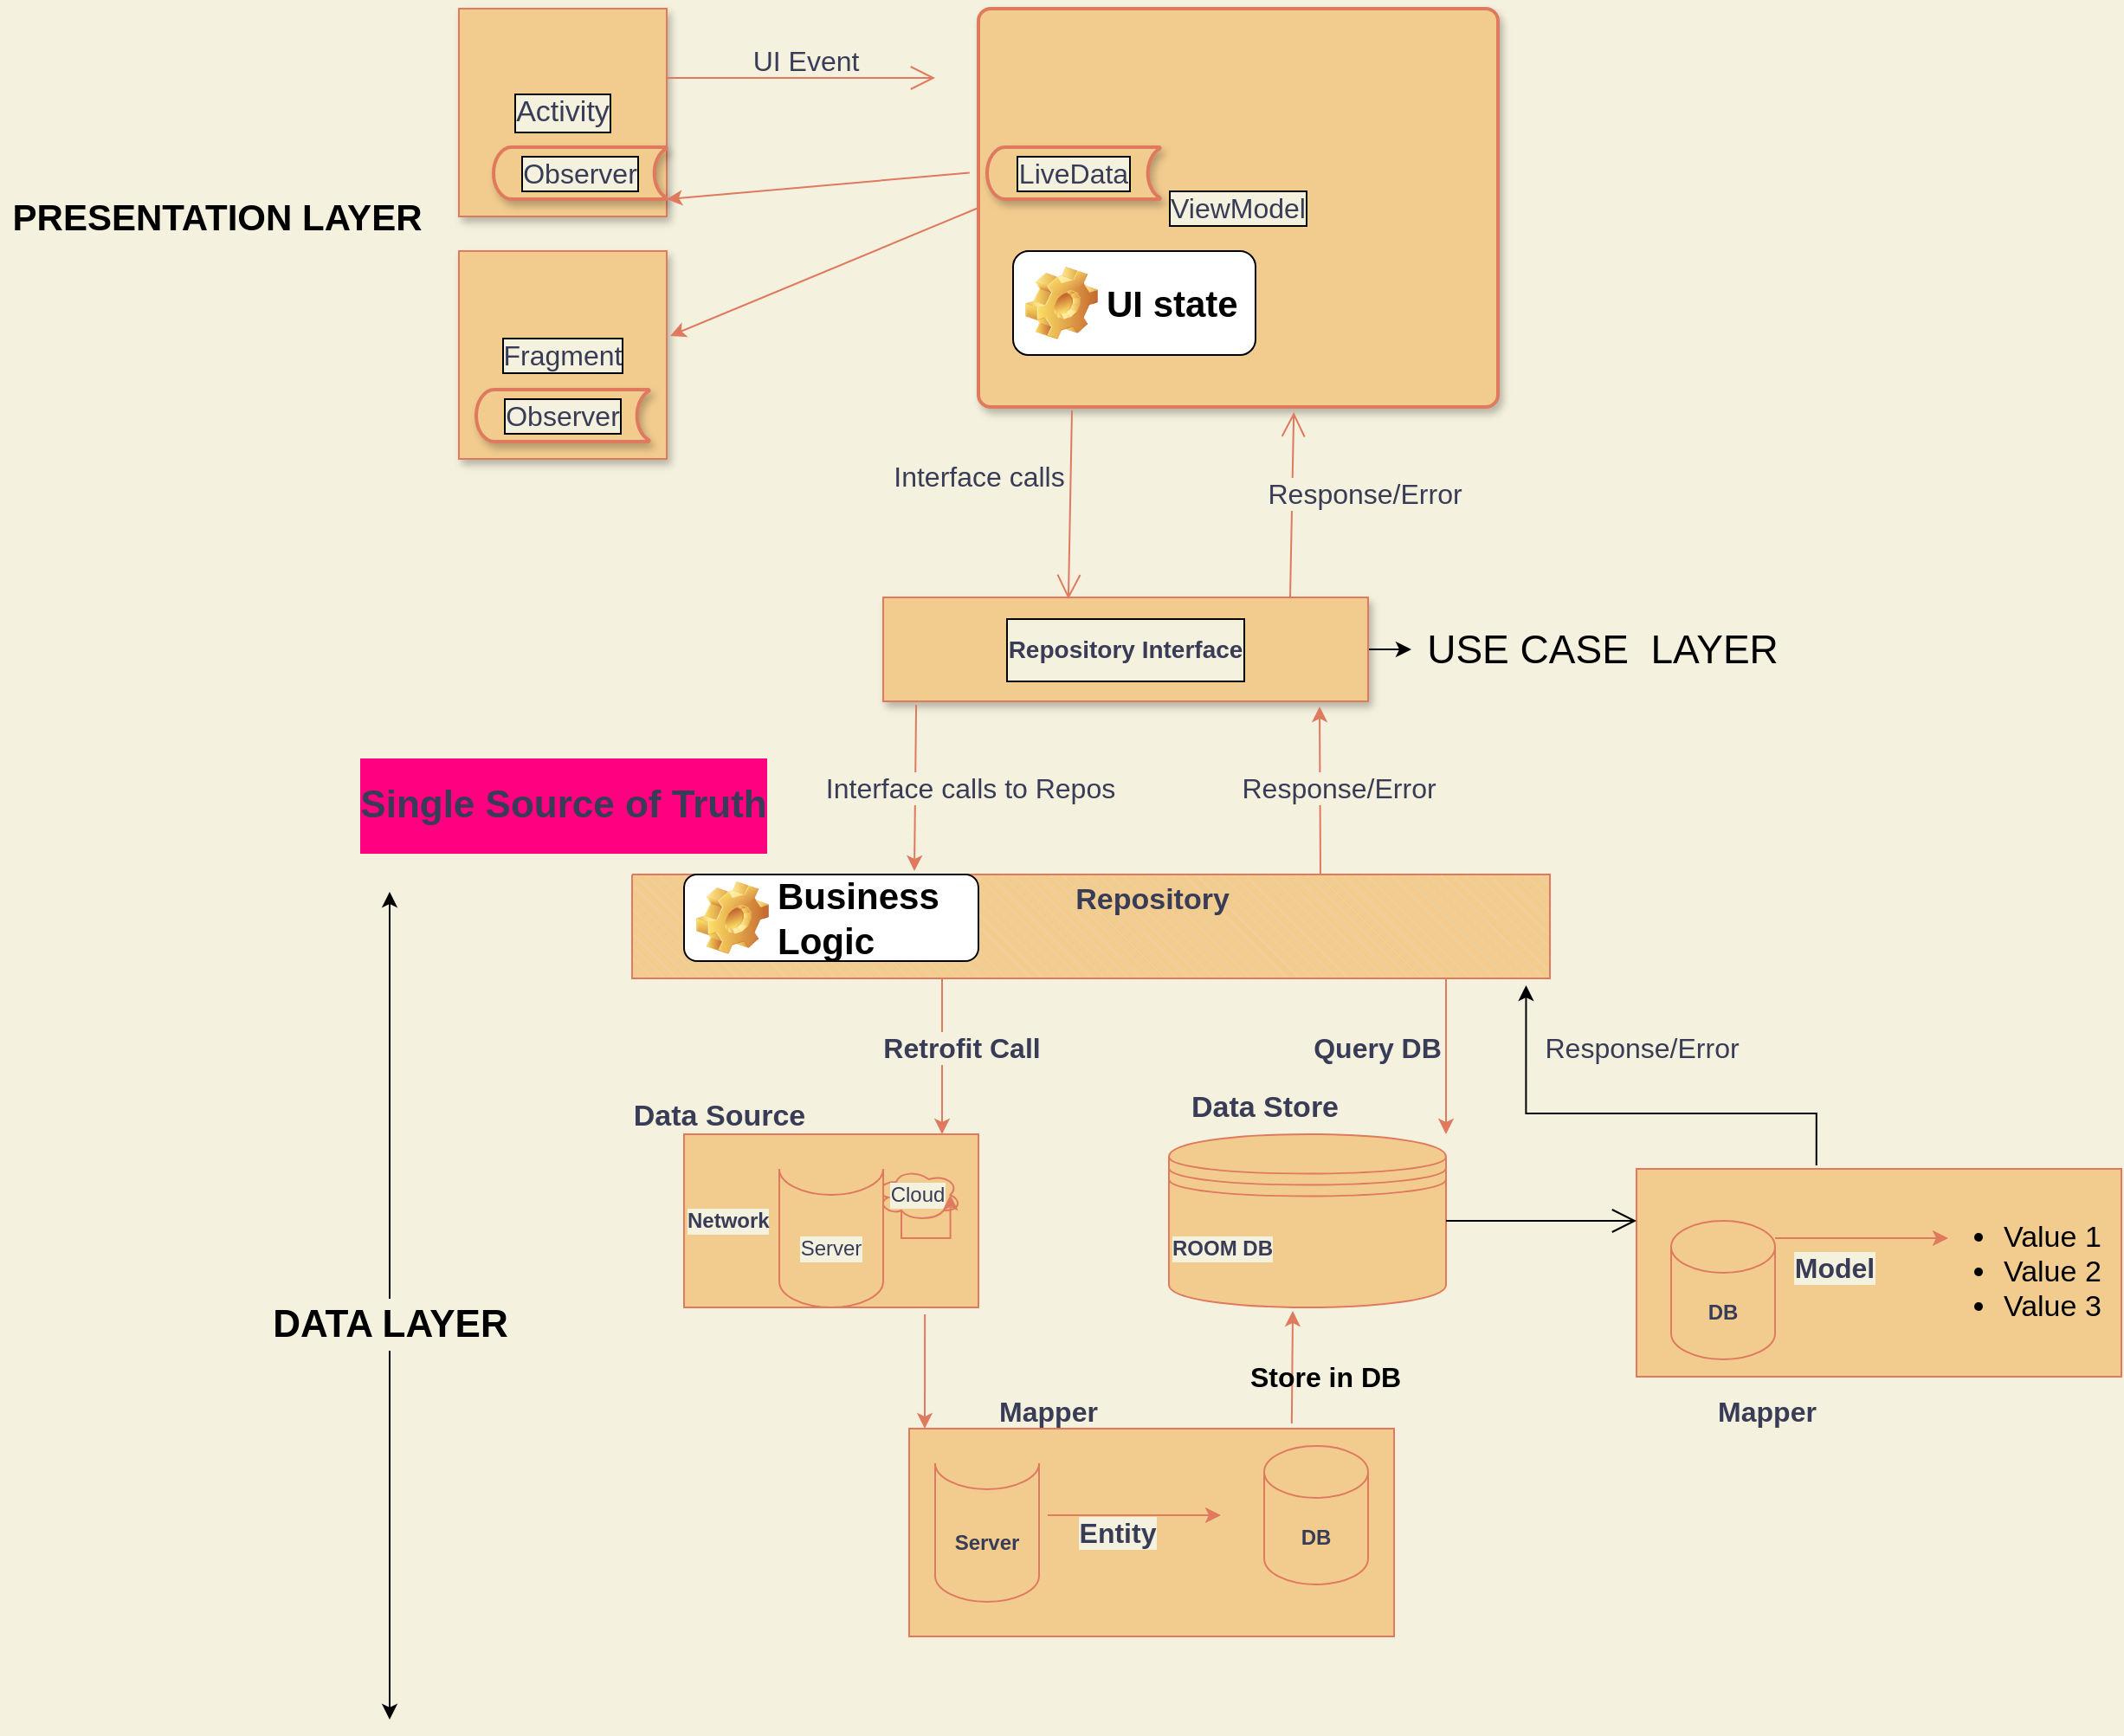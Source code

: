 <mxfile version="17.4.1" type="github">
  <diagram id="wjaxYszw41zFd_kDudd0" name="Page-1">
    <mxGraphModel dx="1844" dy="1504" grid="1" gridSize="10" guides="0" tooltips="1" connect="1" arrows="1" fold="1" page="1" pageScale="1" pageWidth="850" pageHeight="1100" background="#F4F1DE" math="0" shadow="0">
      <root>
        <mxCell id="0" />
        <mxCell id="1" parent="0" />
        <mxCell id="qmoSsivqGrwg9p8YMAHi-2" value="&lt;div align=&quot;left&quot;&gt;Network&lt;/div&gt;" style="rounded=0;whiteSpace=wrap;html=1;fontStyle=1;align=left;labelBackgroundColor=#F4F1DE;fillColor=#F2CC8F;strokeColor=#E07A5F;fontColor=#393C56;" parent="1" vertex="1">
          <mxGeometry x="220" y="530" width="170" height="100" as="geometry" />
        </mxCell>
        <mxCell id="qmoSsivqGrwg9p8YMAHi-4" value="Cloud" style="ellipse;shape=cloud;whiteSpace=wrap;html=1;labelBackgroundColor=#F4F1DE;fillColor=#F2CC8F;strokeColor=#E07A5F;fontColor=#393C56;" parent="1" vertex="1">
          <mxGeometry x="330" y="550" width="50" height="30" as="geometry" />
        </mxCell>
        <mxCell id="qmoSsivqGrwg9p8YMAHi-6" value="Server" style="shape=cylinder3;whiteSpace=wrap;html=1;boundedLbl=1;backgroundOutline=1;size=15;lid=0;labelBackgroundColor=#F4F1DE;fillColor=#F2CC8F;strokeColor=#E07A5F;fontColor=#393C56;" parent="1" vertex="1">
          <mxGeometry x="275" y="550" width="60" height="80" as="geometry" />
        </mxCell>
        <mxCell id="qmoSsivqGrwg9p8YMAHi-7" value="&lt;div align=&quot;left&quot;&gt;&lt;b&gt;ROOM DB&lt;br&gt;&lt;/b&gt;&lt;/div&gt;" style="shape=datastore;whiteSpace=wrap;html=1;fontFamily=Helvetica;fontSize=12;fontColor=#393C56;align=left;strokeColor=#E07A5F;fillColor=#F2CC8F;labelBackgroundColor=#F4F1DE;" parent="1" vertex="1">
          <mxGeometry x="500" y="530" width="160" height="100" as="geometry" />
        </mxCell>
        <mxCell id="qmoSsivqGrwg9p8YMAHi-8" value="" style="rounded=0;whiteSpace=wrap;html=1;fillColor=#F2CC8F;strokeColor=#E07A5F;fontColor=#393C56;" parent="1" vertex="1">
          <mxGeometry x="350" y="700" width="280" height="120" as="geometry" />
        </mxCell>
        <mxCell id="qmoSsivqGrwg9p8YMAHi-9" value="&lt;b&gt;DB&lt;/b&gt;" style="shape=cylinder3;whiteSpace=wrap;html=1;boundedLbl=1;backgroundOutline=1;size=15;fillColor=#F2CC8F;strokeColor=#E07A5F;fontColor=#393C56;" parent="1" vertex="1">
          <mxGeometry x="555" y="710" width="60" height="80" as="geometry" />
        </mxCell>
        <mxCell id="qmoSsivqGrwg9p8YMAHi-24" value="Data Source" style="text;html=1;align=center;verticalAlign=middle;resizable=0;points=[];autosize=1;strokeColor=none;fillColor=none;fontStyle=1;fontSize=17;fontColor=#393C56;" parent="1" vertex="1">
          <mxGeometry x="185" y="505" width="110" height="30" as="geometry" />
        </mxCell>
        <mxCell id="qmoSsivqGrwg9p8YMAHi-25" value="Data Store" style="text;html=1;align=center;verticalAlign=middle;resizable=0;points=[];autosize=1;strokeColor=none;fillColor=none;fontStyle=1;fontSize=17;fontColor=#393C56;" parent="1" vertex="1">
          <mxGeometry x="505" y="500" width="100" height="30" as="geometry" />
        </mxCell>
        <mxCell id="qmoSsivqGrwg9p8YMAHi-26" style="edgeStyle=orthogonalEdgeStyle;rounded=0;orthogonalLoop=1;jettySize=auto;html=1;exitX=0.31;exitY=0.8;exitDx=0;exitDy=0;exitPerimeter=0;entryX=0.875;entryY=0.5;entryDx=0;entryDy=0;entryPerimeter=0;fontSize=17;labelBackgroundColor=#F4F1DE;strokeColor=#E07A5F;fontColor=#393C56;" parent="1" source="qmoSsivqGrwg9p8YMAHi-4" target="qmoSsivqGrwg9p8YMAHi-4" edge="1">
          <mxGeometry relative="1" as="geometry">
            <Array as="points">
              <mxPoint x="346" y="590" />
              <mxPoint x="374" y="590" />
            </Array>
          </mxGeometry>
        </mxCell>
        <mxCell id="qmoSsivqGrwg9p8YMAHi-28" value="" style="endArrow=classic;html=1;rounded=0;fontSize=13;exitX=0.818;exitY=1.04;exitDx=0;exitDy=0;exitPerimeter=0;fontStyle=0;labelBackgroundColor=#F4F1DE;strokeColor=#E07A5F;fontColor=#393C56;" parent="1" source="qmoSsivqGrwg9p8YMAHi-2" edge="1">
          <mxGeometry width="50" height="50" relative="1" as="geometry">
            <mxPoint x="440" y="700" as="sourcePoint" />
            <mxPoint x="359" y="700" as="targetPoint" />
          </mxGeometry>
        </mxCell>
        <mxCell id="qmoSsivqGrwg9p8YMAHi-29" value="Mapper" style="text;html=1;align=center;verticalAlign=middle;resizable=0;points=[];autosize=1;strokeColor=none;fillColor=none;fontSize=16;fontStyle=1;fontColor=#393C56;" parent="1" vertex="1">
          <mxGeometry x="395" y="680" width="70" height="20" as="geometry" />
        </mxCell>
        <mxCell id="qmoSsivqGrwg9p8YMAHi-30" value="&lt;b&gt;Server&lt;/b&gt;" style="shape=cylinder3;whiteSpace=wrap;html=1;boundedLbl=1;backgroundOutline=1;size=15;lid=0;fillColor=#F2CC8F;strokeColor=#E07A5F;fontColor=#393C56;" parent="1" vertex="1">
          <mxGeometry x="365" y="720" width="60" height="80" as="geometry" />
        </mxCell>
        <mxCell id="qmoSsivqGrwg9p8YMAHi-31" value="" style="endArrow=classic;html=1;rounded=0;fontSize=16;labelBackgroundColor=#F4F1DE;strokeColor=#E07A5F;fontColor=#393C56;" parent="1" edge="1">
          <mxGeometry relative="1" as="geometry">
            <mxPoint x="430" y="750" as="sourcePoint" />
            <mxPoint x="530" y="750" as="targetPoint" />
          </mxGeometry>
        </mxCell>
        <mxCell id="qmoSsivqGrwg9p8YMAHi-34" value="Entity" style="edgeLabel;html=1;align=center;verticalAlign=middle;resizable=0;points=[];fontSize=16;fontStyle=1;labelBackgroundColor=#F4F1DE;fontColor=#393C56;" parent="qmoSsivqGrwg9p8YMAHi-31" vertex="1" connectable="0">
          <mxGeometry x="-0.36" y="-5" relative="1" as="geometry">
            <mxPoint x="8" y="5" as="offset" />
          </mxGeometry>
        </mxCell>
        <mxCell id="qmoSsivqGrwg9p8YMAHi-33" value="" style="endArrow=classic;html=1;rounded=0;fontSize=13;exitX=0.789;exitY=-0.025;exitDx=0;exitDy=0;exitPerimeter=0;fontStyle=0;entryX=0.447;entryY=1.02;entryDx=0;entryDy=0;entryPerimeter=0;labelBackgroundColor=#F4F1DE;strokeColor=#E07A5F;fontColor=#393C56;" parent="1" source="qmoSsivqGrwg9p8YMAHi-8" target="qmoSsivqGrwg9p8YMAHi-7" edge="1">
          <mxGeometry width="50" height="50" relative="1" as="geometry">
            <mxPoint x="369.06" y="644" as="sourcePoint" />
            <mxPoint x="369" y="710" as="targetPoint" />
          </mxGeometry>
        </mxCell>
        <mxCell id="qmoSsivqGrwg9p8YMAHi-35" value="" style="verticalLabelPosition=bottom;verticalAlign=top;html=1;shape=mxgraph.basic.patternFillRect;fillStyle=diagRev;step=5;fillStrokeWidth=0.2;fillStrokeColor=#dddddd;fontSize=16;strokeColor=#E07A5F;fontColor=#393C56;labelBackgroundColor=#F4F1DE;noLabel=1;labelBorderColor=#000000;fillColor=#F2CC8F;" parent="1" vertex="1">
          <mxGeometry x="190" y="380" width="530" height="60" as="geometry" />
        </mxCell>
        <mxCell id="qmoSsivqGrwg9p8YMAHi-37" value="" style="endArrow=classic;html=1;rounded=0;fontSize=17;fontStyle=0;labelBackgroundColor=#F4F1DE;strokeColor=#E07A5F;fontColor=#393C56;" parent="1" edge="1">
          <mxGeometry width="50" height="50" relative="1" as="geometry">
            <mxPoint x="369" y="440" as="sourcePoint" />
            <mxPoint x="369" y="530" as="targetPoint" />
          </mxGeometry>
        </mxCell>
        <mxCell id="qmoSsivqGrwg9p8YMAHi-44" value="Repository" style="text;html=1;align=center;verticalAlign=middle;resizable=0;points=[];autosize=1;strokeColor=none;fillColor=none;fontStyle=1;fontSize=17;fontColor=#393C56;" parent="1" vertex="1">
          <mxGeometry x="440" y="380" width="100" height="30" as="geometry" />
        </mxCell>
        <mxCell id="QVQ9O9PQBRYbGwQxGyxz-4" style="edgeStyle=orthogonalEdgeStyle;rounded=0;orthogonalLoop=1;jettySize=auto;html=1;fontSize=21;" edge="1" parent="1" source="qmoSsivqGrwg9p8YMAHi-47" target="QVQ9O9PQBRYbGwQxGyxz-12">
          <mxGeometry relative="1" as="geometry">
            <mxPoint x="710" y="250" as="targetPoint" />
          </mxGeometry>
        </mxCell>
        <mxCell id="qmoSsivqGrwg9p8YMAHi-47" value="&lt;h1 align=&quot;right&quot;&gt;Repository Interface&lt;br&gt;&lt;/h1&gt;" style="whiteSpace=wrap;html=1;shadow=1;labelBackgroundColor=#F4F1DE;fontSize=7;fontColor=#393C56;strokeColor=#E07A5F;fillColor=#F2CC8F;labelBorderColor=#000000;" parent="1" vertex="1">
          <mxGeometry x="335" y="220" width="280" height="60" as="geometry" />
        </mxCell>
        <mxCell id="qmoSsivqGrwg9p8YMAHi-54" value="" style="endArrow=classic;html=1;rounded=0;labelBackgroundColor=#F4F1DE;fontSize=21;fontColor=#393C56;entryX=0.9;entryY=1.05;entryDx=0;entryDy=0;entryPerimeter=0;exitX=0.75;exitY=0;exitDx=0;exitDy=0;exitPerimeter=0;strokeColor=#E07A5F;" parent="1" source="qmoSsivqGrwg9p8YMAHi-35" target="qmoSsivqGrwg9p8YMAHi-47" edge="1">
          <mxGeometry width="50" height="50" relative="1" as="geometry">
            <mxPoint x="490" y="370" as="sourcePoint" />
            <mxPoint x="490" y="300" as="targetPoint" />
            <Array as="points" />
          </mxGeometry>
        </mxCell>
        <mxCell id="qmoSsivqGrwg9p8YMAHi-56" value="" style="endArrow=classic;html=1;rounded=0;labelBackgroundColor=#F4F1DE;fontSize=21;fontColor=#393C56;exitX=0.068;exitY=1.033;exitDx=0;exitDy=0;exitPerimeter=0;strokeColor=#E07A5F;" parent="1" source="qmoSsivqGrwg9p8YMAHi-47" edge="1">
          <mxGeometry width="50" height="50" relative="1" as="geometry">
            <mxPoint x="450" y="370" as="sourcePoint" />
            <mxPoint x="353" y="378" as="targetPoint" />
            <Array as="points" />
          </mxGeometry>
        </mxCell>
        <mxCell id="qmoSsivqGrwg9p8YMAHi-57" value="Activity" style="whiteSpace=wrap;html=1;aspect=fixed;shadow=1;labelBackgroundColor=#F4F1DE;labelBorderColor=#000000;fontSize=17;fontColor=#393C56;strokeColor=#E07A5F;fillColor=#F2CC8F;" parent="1" vertex="1">
          <mxGeometry x="90" y="-120" width="120" height="120" as="geometry" />
        </mxCell>
        <mxCell id="qmoSsivqGrwg9p8YMAHi-58" value="Fragment" style="whiteSpace=wrap;html=1;aspect=fixed;shadow=1;labelBackgroundColor=#F4F1DE;labelBorderColor=#000000;fontSize=16;fontColor=#393C56;strokeColor=#E07A5F;fillColor=#F2CC8F;" parent="1" vertex="1">
          <mxGeometry x="90" y="20" width="120" height="120" as="geometry" />
        </mxCell>
        <mxCell id="qmoSsivqGrwg9p8YMAHi-61" value="ViewModel" style="rounded=1;whiteSpace=wrap;html=1;absoluteArcSize=1;arcSize=14;strokeWidth=2;shadow=1;labelBackgroundColor=#F4F1DE;labelBorderColor=#000000;fontSize=16;fontColor=#393C56;fillColor=#F2CC8F;strokeColor=#E07A5F;" parent="1" vertex="1">
          <mxGeometry x="390" y="-120" width="300" height="230" as="geometry" />
        </mxCell>
        <mxCell id="qmoSsivqGrwg9p8YMAHi-64" value="Observer" style="strokeWidth=2;html=1;shape=mxgraph.flowchart.stored_data;whiteSpace=wrap;shadow=1;labelBackgroundColor=#F4F1DE;labelBorderColor=#000000;fontSize=16;fontColor=#393C56;fillColor=#F2CC8F;strokeColor=#E07A5F;" parent="1" vertex="1">
          <mxGeometry x="110" y="-40" width="100" height="30" as="geometry" />
        </mxCell>
        <mxCell id="qmoSsivqGrwg9p8YMAHi-65" value="Observer" style="strokeWidth=2;html=1;shape=mxgraph.flowchart.stored_data;whiteSpace=wrap;shadow=1;labelBackgroundColor=#F4F1DE;labelBorderColor=#000000;fontSize=16;fontColor=#393C56;fillColor=#F2CC8F;strokeColor=#E07A5F;" parent="1" vertex="1">
          <mxGeometry x="100" y="100" width="100" height="30" as="geometry" />
        </mxCell>
        <mxCell id="qmoSsivqGrwg9p8YMAHi-66" value="LiveData" style="strokeWidth=2;html=1;shape=mxgraph.flowchart.stored_data;whiteSpace=wrap;shadow=1;labelBackgroundColor=#F4F1DE;labelBorderColor=#000000;fontSize=16;fontColor=#393C56;fillColor=#F2CC8F;strokeColor=#E07A5F;" parent="1" vertex="1">
          <mxGeometry x="395" y="-40" width="100" height="30" as="geometry" />
        </mxCell>
        <mxCell id="qmoSsivqGrwg9p8YMAHi-69" value="" style="endArrow=open;endFill=1;endSize=12;html=1;rounded=0;labelBackgroundColor=#F4F1DE;fontSize=16;fontColor=#393C56;strokeColor=#E07A5F;" parent="1" edge="1">
          <mxGeometry width="160" relative="1" as="geometry">
            <mxPoint x="210" y="-80" as="sourcePoint" />
            <mxPoint x="365" y="-80" as="targetPoint" />
          </mxGeometry>
        </mxCell>
        <mxCell id="qmoSsivqGrwg9p8YMAHi-70" value="UI Event " style="text;html=1;align=center;verticalAlign=middle;resizable=0;points=[];autosize=1;strokeColor=none;fillColor=none;fontSize=16;fontColor=#393C56;" parent="1" vertex="1">
          <mxGeometry x="250" y="-100" width="80" height="20" as="geometry" />
        </mxCell>
        <mxCell id="qmoSsivqGrwg9p8YMAHi-73" value="" style="endArrow=classic;html=1;rounded=0;labelBackgroundColor=#F4F1DE;fontSize=21;fontColor=#393C56;entryX=1.017;entryY=0.408;entryDx=0;entryDy=0;entryPerimeter=0;exitX=0;exitY=0.5;exitDx=0;exitDy=0;strokeColor=#E07A5F;" parent="1" source="qmoSsivqGrwg9p8YMAHi-61" target="qmoSsivqGrwg9p8YMAHi-58" edge="1">
          <mxGeometry width="50" height="50" relative="1" as="geometry">
            <mxPoint x="276.04" y="23.98" as="sourcePoint" />
            <mxPoint x="275" y="120" as="targetPoint" />
            <Array as="points" />
          </mxGeometry>
        </mxCell>
        <mxCell id="qmoSsivqGrwg9p8YMAHi-75" value="" style="endArrow=classic;html=1;rounded=0;labelBackgroundColor=#F4F1DE;fontSize=21;fontColor=#393C56;entryX=1.017;entryY=0.408;entryDx=0;entryDy=0;entryPerimeter=0;exitX=-0.017;exitY=0.412;exitDx=0;exitDy=0;exitPerimeter=0;strokeColor=#E07A5F;" parent="1" source="qmoSsivqGrwg9p8YMAHi-61" edge="1">
          <mxGeometry width="50" height="50" relative="1" as="geometry">
            <mxPoint x="387.96" y="-50.133" as="sourcePoint" />
            <mxPoint x="210.0" y="-10.0" as="targetPoint" />
            <Array as="points" />
          </mxGeometry>
        </mxCell>
        <mxCell id="qmoSsivqGrwg9p8YMAHi-81" value="Retrofit Call" style="text;html=1;align=center;verticalAlign=middle;resizable=0;points=[];autosize=1;strokeColor=none;fillColor=none;fontSize=16;fontColor=#393C56;labelBackgroundColor=#F4F1DE;fontStyle=1" parent="1" vertex="1">
          <mxGeometry x="325" y="470" width="110" height="20" as="geometry" />
        </mxCell>
        <mxCell id="qmoSsivqGrwg9p8YMAHi-82" value="Query DB " style="text;html=1;align=center;verticalAlign=middle;resizable=0;points=[];autosize=1;strokeColor=none;fillColor=none;fontSize=16;fontColor=#393C56;labelBackgroundColor=#F4F1DE;fontStyle=1" parent="1" vertex="1">
          <mxGeometry x="575" y="470" width="90" height="20" as="geometry" />
        </mxCell>
        <mxCell id="qmoSsivqGrwg9p8YMAHi-84" value="Interface calls to Repos" style="text;html=1;align=center;verticalAlign=middle;resizable=0;points=[];autosize=1;strokeColor=none;fillColor=none;fontSize=16;fontColor=#393C56;labelBorderColor=none;labelBackgroundColor=#F4F1DE;" parent="1" vertex="1">
          <mxGeometry x="295" y="320" width="180" height="20" as="geometry" />
        </mxCell>
        <mxCell id="qmoSsivqGrwg9p8YMAHi-86" value="Response/Error&amp;nbsp; " style="text;html=1;align=center;verticalAlign=middle;resizable=0;points=[];autosize=1;strokeColor=none;fillColor=none;fontSize=16;fontColor=#393C56;labelBackgroundColor=#F4F1DE;" parent="1" vertex="1">
          <mxGeometry x="535" y="320" width="130" height="20" as="geometry" />
        </mxCell>
        <mxCell id="qmoSsivqGrwg9p8YMAHi-87" value="Interface calls " style="text;html=1;align=center;verticalAlign=middle;resizable=0;points=[];autosize=1;strokeColor=none;fillColor=none;fontSize=16;fontColor=#393C56;labelBorderColor=none;labelBackgroundColor=#F4F1DE;" parent="1" vertex="1">
          <mxGeometry x="335" y="140" width="110" height="20" as="geometry" />
        </mxCell>
        <mxCell id="qmoSsivqGrwg9p8YMAHi-93" value="" style="endArrow=open;endFill=1;endSize=12;html=1;rounded=0;labelBackgroundColor=#F4F1DE;fontSize=16;fontColor=#393C56;exitX=0.18;exitY=1.009;exitDx=0;exitDy=0;exitPerimeter=0;entryX=0.382;entryY=0.017;entryDx=0;entryDy=0;entryPerimeter=0;strokeColor=#E07A5F;" parent="1" source="qmoSsivqGrwg9p8YMAHi-61" target="qmoSsivqGrwg9p8YMAHi-47" edge="1">
          <mxGeometry width="160" relative="1" as="geometry">
            <mxPoint x="430" y="200" as="sourcePoint" />
            <mxPoint x="590" y="200" as="targetPoint" />
          </mxGeometry>
        </mxCell>
        <mxCell id="qmoSsivqGrwg9p8YMAHi-94" value="" style="endArrow=open;endFill=1;endSize=12;html=1;rounded=0;labelBackgroundColor=#F4F1DE;fontSize=16;fontColor=#393C56;entryX=0.607;entryY=1.013;entryDx=0;entryDy=0;entryPerimeter=0;strokeColor=#E07A5F;" parent="1" target="qmoSsivqGrwg9p8YMAHi-61" edge="1">
          <mxGeometry width="160" relative="1" as="geometry">
            <mxPoint x="570" y="220" as="sourcePoint" />
            <mxPoint x="730" y="220" as="targetPoint" />
          </mxGeometry>
        </mxCell>
        <mxCell id="qmoSsivqGrwg9p8YMAHi-96" value="Response/Error&amp;nbsp; " style="text;html=1;align=center;verticalAlign=middle;resizable=0;points=[];autosize=1;strokeColor=none;fillColor=none;fontSize=16;fontColor=#393C56;labelBackgroundColor=#F4F1DE;" parent="1" vertex="1">
          <mxGeometry x="550" y="150" width="130" height="20" as="geometry" />
        </mxCell>
        <mxCell id="qmoSsivqGrwg9p8YMAHi-45" value="&lt;h1 style=&quot;font-size: 22px;&quot;&gt;Single Source of Truth &lt;br style=&quot;font-size: 22px;&quot;&gt;&lt;/h1&gt;" style="text;html=1;align=center;verticalAlign=middle;resizable=0;points=[];autosize=1;strokeColor=none;fillColor=none;fontSize=22;labelBackgroundColor=#FF0080;fontColor=#393C56;" parent="1" vertex="1">
          <mxGeometry x="25" y="310" width="250" height="60" as="geometry" />
        </mxCell>
        <mxCell id="QVQ9O9PQBRYbGwQxGyxz-7" value="UI state " style="label;whiteSpace=wrap;html=1;image=img/clipart/Gear_128x128.png;fontSize=21;" vertex="1" parent="1">
          <mxGeometry x="410" y="20" width="140" height="60" as="geometry" />
        </mxCell>
        <mxCell id="QVQ9O9PQBRYbGwQxGyxz-9" value="Business Logic " style="label;whiteSpace=wrap;html=1;image=img/clipart/Gear_128x128.png;fontSize=21;" vertex="1" parent="1">
          <mxGeometry x="220" y="380" width="170" height="50" as="geometry" />
        </mxCell>
        <mxCell id="QVQ9O9PQBRYbGwQxGyxz-12" value="&lt;font style=&quot;font-size: 23px&quot;&gt;USE CASE&amp;nbsp; LAYER&lt;/font&gt;" style="text;html=1;align=center;verticalAlign=middle;resizable=0;points=[];autosize=1;strokeColor=none;fillColor=none;fontSize=21;" vertex="1" parent="1">
          <mxGeometry x="640" y="235" width="220" height="30" as="geometry" />
        </mxCell>
        <mxCell id="QVQ9O9PQBRYbGwQxGyxz-14" value="" style="endArrow=classic;html=1;rounded=0;fontSize=17;fontStyle=0;labelBackgroundColor=#F4F1DE;strokeColor=#E07A5F;fontColor=#393C56;" edge="1" parent="1">
          <mxGeometry width="50" height="50" relative="1" as="geometry">
            <mxPoint x="660" y="440" as="sourcePoint" />
            <mxPoint x="660" y="530" as="targetPoint" />
          </mxGeometry>
        </mxCell>
        <mxCell id="QVQ9O9PQBRYbGwQxGyxz-15" value="&lt;b style=&quot;font-size: 16px;&quot;&gt;&lt;font style=&quot;font-size: 16px;&quot;&gt;Store in DB&lt;/font&gt;&lt;/b&gt;" style="text;html=1;align=center;verticalAlign=middle;resizable=0;points=[];autosize=1;strokeColor=none;fillColor=none;fontSize=16;" vertex="1" parent="1">
          <mxGeometry x="540" y="660" width="100" height="20" as="geometry" />
        </mxCell>
        <mxCell id="QVQ9O9PQBRYbGwQxGyxz-22" value="" style="rounded=0;whiteSpace=wrap;html=1;fillColor=#F2CC8F;strokeColor=#E07A5F;fontColor=#393C56;" vertex="1" parent="1">
          <mxGeometry x="770" y="550" width="280" height="120" as="geometry" />
        </mxCell>
        <mxCell id="QVQ9O9PQBRYbGwQxGyxz-24" value="&lt;b&gt;DB&lt;/b&gt;" style="shape=cylinder3;whiteSpace=wrap;html=1;boundedLbl=1;backgroundOutline=1;size=15;fillColor=#F2CC8F;strokeColor=#E07A5F;fontColor=#393C56;" vertex="1" parent="1">
          <mxGeometry x="790" y="580" width="60" height="80" as="geometry" />
        </mxCell>
        <mxCell id="QVQ9O9PQBRYbGwQxGyxz-25" value="Model" style="edgeLabel;html=1;align=center;verticalAlign=middle;resizable=0;points=[];fontSize=16;fontStyle=1;labelBackgroundColor=#F4F1DE;fontColor=#393C56;" vertex="1" connectable="0" parent="1">
          <mxGeometry x="480" y="770" as="geometry">
            <mxPoint x="404" y="-163" as="offset" />
          </mxGeometry>
        </mxCell>
        <mxCell id="QVQ9O9PQBRYbGwQxGyxz-26" value="" style="endArrow=classic;html=1;rounded=0;fontSize=16;labelBackgroundColor=#F4F1DE;strokeColor=#E07A5F;fontColor=#393C56;" edge="1" parent="1">
          <mxGeometry relative="1" as="geometry">
            <mxPoint x="850" y="590" as="sourcePoint" />
            <mxPoint x="950" y="590" as="targetPoint" />
          </mxGeometry>
        </mxCell>
        <mxCell id="QVQ9O9PQBRYbGwQxGyxz-28" value="" style="endArrow=open;endFill=1;endSize=12;html=1;rounded=0;fontSize=17;" edge="1" parent="1">
          <mxGeometry width="160" relative="1" as="geometry">
            <mxPoint x="660" y="580" as="sourcePoint" />
            <mxPoint x="770" y="580" as="targetPoint" />
          </mxGeometry>
        </mxCell>
        <mxCell id="QVQ9O9PQBRYbGwQxGyxz-29" value="" style="edgeStyle=segmentEdgeStyle;endArrow=classic;html=1;rounded=0;fontSize=17;entryX=0.974;entryY=1.067;entryDx=0;entryDy=0;entryPerimeter=0;exitX=0.371;exitY=-0.017;exitDx=0;exitDy=0;exitPerimeter=0;" edge="1" parent="1" source="QVQ9O9PQBRYbGwQxGyxz-22" target="qmoSsivqGrwg9p8YMAHi-35">
          <mxGeometry width="50" height="50" relative="1" as="geometry">
            <mxPoint x="760" y="520" as="sourcePoint" />
            <mxPoint x="810" y="470" as="targetPoint" />
            <Array as="points">
              <mxPoint x="706" y="518" />
            </Array>
          </mxGeometry>
        </mxCell>
        <mxCell id="QVQ9O9PQBRYbGwQxGyxz-43" value="&lt;ul&gt;&lt;li&gt;Value 1&lt;/li&gt;&lt;li&gt;Value 2&lt;/li&gt;&lt;li&gt;Value 3&lt;/li&gt;&lt;/ul&gt;" style="text;strokeColor=none;fillColor=none;html=1;whiteSpace=wrap;verticalAlign=middle;overflow=hidden;fontSize=17;" vertex="1" parent="1">
          <mxGeometry x="940" y="560" width="100" height="80" as="geometry" />
        </mxCell>
        <mxCell id="QVQ9O9PQBRYbGwQxGyxz-46" value="Response/Error&amp;nbsp; " style="text;html=1;align=center;verticalAlign=middle;resizable=0;points=[];autosize=1;strokeColor=none;fillColor=none;fontSize=16;fontColor=#393C56;labelBackgroundColor=#F4F1DE;" vertex="1" parent="1">
          <mxGeometry x="710" y="470" width="130" height="20" as="geometry" />
        </mxCell>
        <mxCell id="QVQ9O9PQBRYbGwQxGyxz-48" value="Mapper" style="text;html=1;align=center;verticalAlign=middle;resizable=0;points=[];autosize=1;strokeColor=none;fillColor=none;fontSize=16;fontStyle=1;fontColor=#393C56;" vertex="1" parent="1">
          <mxGeometry x="810" y="680" width="70" height="20" as="geometry" />
        </mxCell>
        <mxCell id="QVQ9O9PQBRYbGwQxGyxz-50" style="edgeStyle=orthogonalEdgeStyle;rounded=0;orthogonalLoop=1;jettySize=auto;html=1;fontSize=16;" edge="1" parent="1" source="QVQ9O9PQBRYbGwQxGyxz-49">
          <mxGeometry relative="1" as="geometry">
            <mxPoint x="50" y="390" as="targetPoint" />
          </mxGeometry>
        </mxCell>
        <mxCell id="QVQ9O9PQBRYbGwQxGyxz-51" style="edgeStyle=orthogonalEdgeStyle;rounded=0;orthogonalLoop=1;jettySize=auto;html=1;fontSize=16;" edge="1" parent="1" source="QVQ9O9PQBRYbGwQxGyxz-49">
          <mxGeometry relative="1" as="geometry">
            <mxPoint x="50" y="868" as="targetPoint" />
          </mxGeometry>
        </mxCell>
        <mxCell id="QVQ9O9PQBRYbGwQxGyxz-49" value="DATA LAYER" style="text;html=1;align=center;verticalAlign=middle;resizable=0;points=[];autosize=1;strokeColor=none;fillColor=none;fontSize=22;fontStyle=1" vertex="1" parent="1">
          <mxGeometry x="-25" y="625" width="150" height="30" as="geometry" />
        </mxCell>
        <mxCell id="QVQ9O9PQBRYbGwQxGyxz-52" value="PRESENTATION LAYER" style="text;html=1;align=center;verticalAlign=middle;resizable=0;points=[];autosize=1;strokeColor=none;fillColor=none;fontSize=21;fontStyle=1" vertex="1" parent="1">
          <mxGeometry x="-175" y="-15" width="250" height="30" as="geometry" />
        </mxCell>
      </root>
    </mxGraphModel>
  </diagram>
</mxfile>
